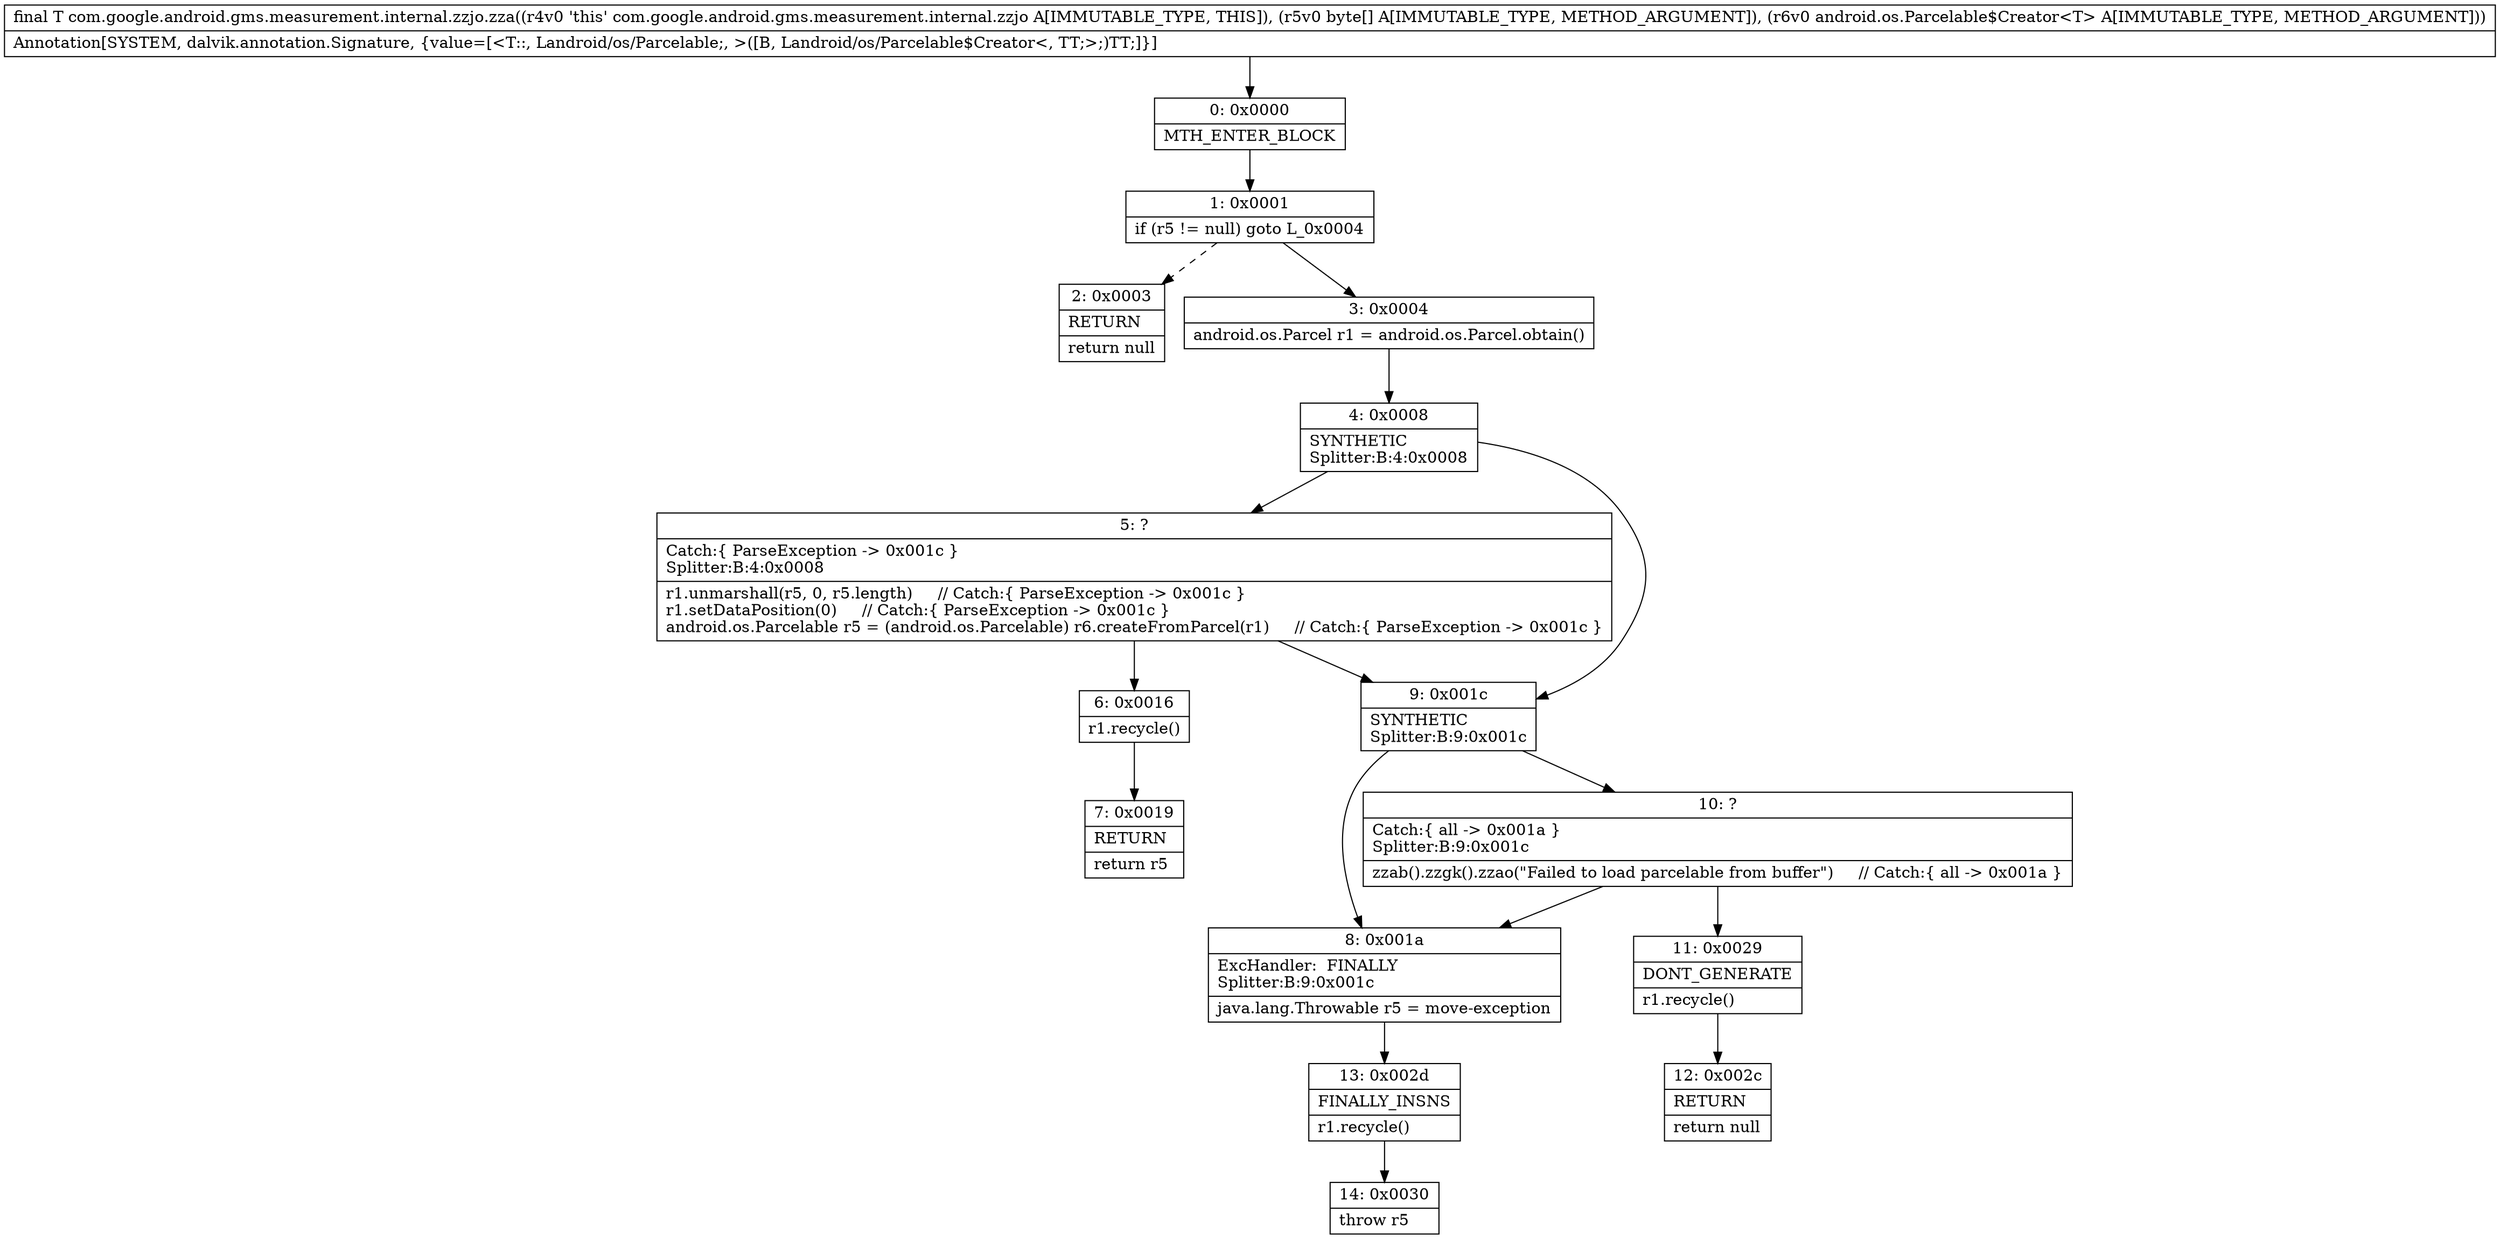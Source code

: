 digraph "CFG forcom.google.android.gms.measurement.internal.zzjo.zza([BLandroid\/os\/Parcelable$Creator;)Landroid\/os\/Parcelable;" {
Node_0 [shape=record,label="{0\:\ 0x0000|MTH_ENTER_BLOCK\l}"];
Node_1 [shape=record,label="{1\:\ 0x0001|if (r5 != null) goto L_0x0004\l}"];
Node_2 [shape=record,label="{2\:\ 0x0003|RETURN\l|return null\l}"];
Node_3 [shape=record,label="{3\:\ 0x0004|android.os.Parcel r1 = android.os.Parcel.obtain()\l}"];
Node_4 [shape=record,label="{4\:\ 0x0008|SYNTHETIC\lSplitter:B:4:0x0008\l}"];
Node_5 [shape=record,label="{5\:\ ?|Catch:\{ ParseException \-\> 0x001c \}\lSplitter:B:4:0x0008\l|r1.unmarshall(r5, 0, r5.length)     \/\/ Catch:\{ ParseException \-\> 0x001c \}\lr1.setDataPosition(0)     \/\/ Catch:\{ ParseException \-\> 0x001c \}\landroid.os.Parcelable r5 = (android.os.Parcelable) r6.createFromParcel(r1)     \/\/ Catch:\{ ParseException \-\> 0x001c \}\l}"];
Node_6 [shape=record,label="{6\:\ 0x0016|r1.recycle()\l}"];
Node_7 [shape=record,label="{7\:\ 0x0019|RETURN\l|return r5\l}"];
Node_8 [shape=record,label="{8\:\ 0x001a|ExcHandler:  FINALLY\lSplitter:B:9:0x001c\l|java.lang.Throwable r5 = move\-exception\l}"];
Node_9 [shape=record,label="{9\:\ 0x001c|SYNTHETIC\lSplitter:B:9:0x001c\l}"];
Node_10 [shape=record,label="{10\:\ ?|Catch:\{ all \-\> 0x001a \}\lSplitter:B:9:0x001c\l|zzab().zzgk().zzao(\"Failed to load parcelable from buffer\")     \/\/ Catch:\{ all \-\> 0x001a \}\l}"];
Node_11 [shape=record,label="{11\:\ 0x0029|DONT_GENERATE\l|r1.recycle()\l}"];
Node_12 [shape=record,label="{12\:\ 0x002c|RETURN\l|return null\l}"];
Node_13 [shape=record,label="{13\:\ 0x002d|FINALLY_INSNS\l|r1.recycle()\l}"];
Node_14 [shape=record,label="{14\:\ 0x0030|throw r5\l}"];
MethodNode[shape=record,label="{final T com.google.android.gms.measurement.internal.zzjo.zza((r4v0 'this' com.google.android.gms.measurement.internal.zzjo A[IMMUTABLE_TYPE, THIS]), (r5v0 byte[] A[IMMUTABLE_TYPE, METHOD_ARGUMENT]), (r6v0 android.os.Parcelable$Creator\<T\> A[IMMUTABLE_TYPE, METHOD_ARGUMENT]))  | Annotation[SYSTEM, dalvik.annotation.Signature, \{value=[\<T::, Landroid\/os\/Parcelable;, \>([B, Landroid\/os\/Parcelable$Creator\<, TT;\>;)TT;]\}]\l}"];
MethodNode -> Node_0;
Node_0 -> Node_1;
Node_1 -> Node_2[style=dashed];
Node_1 -> Node_3;
Node_3 -> Node_4;
Node_4 -> Node_5;
Node_4 -> Node_9;
Node_5 -> Node_6;
Node_5 -> Node_9;
Node_6 -> Node_7;
Node_8 -> Node_13;
Node_9 -> Node_10;
Node_9 -> Node_8;
Node_10 -> Node_11;
Node_10 -> Node_8;
Node_11 -> Node_12;
Node_13 -> Node_14;
}

